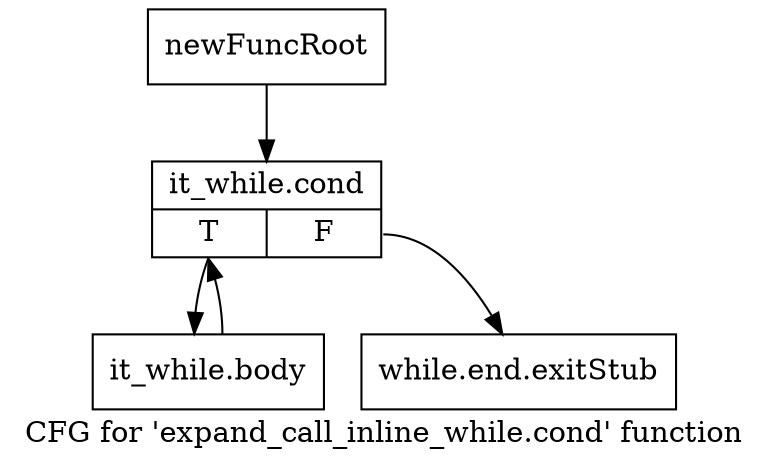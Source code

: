 digraph "CFG for 'expand_call_inline_while.cond' function" {
	label="CFG for 'expand_call_inline_while.cond' function";

	Node0xaf0f4d0 [shape=record,label="{newFuncRoot}"];
	Node0xaf0f4d0 -> Node0xaf0f9a0;
	Node0xaf0f520 [shape=record,label="{while.end.exitStub}"];
	Node0xaf0f9a0 [shape=record,label="{it_while.cond|{<s0>T|<s1>F}}"];
	Node0xaf0f9a0:s0 -> Node0xaf0f9f0;
	Node0xaf0f9a0:s1 -> Node0xaf0f520;
	Node0xaf0f9f0 [shape=record,label="{it_while.body}"];
	Node0xaf0f9f0 -> Node0xaf0f9a0;
}
